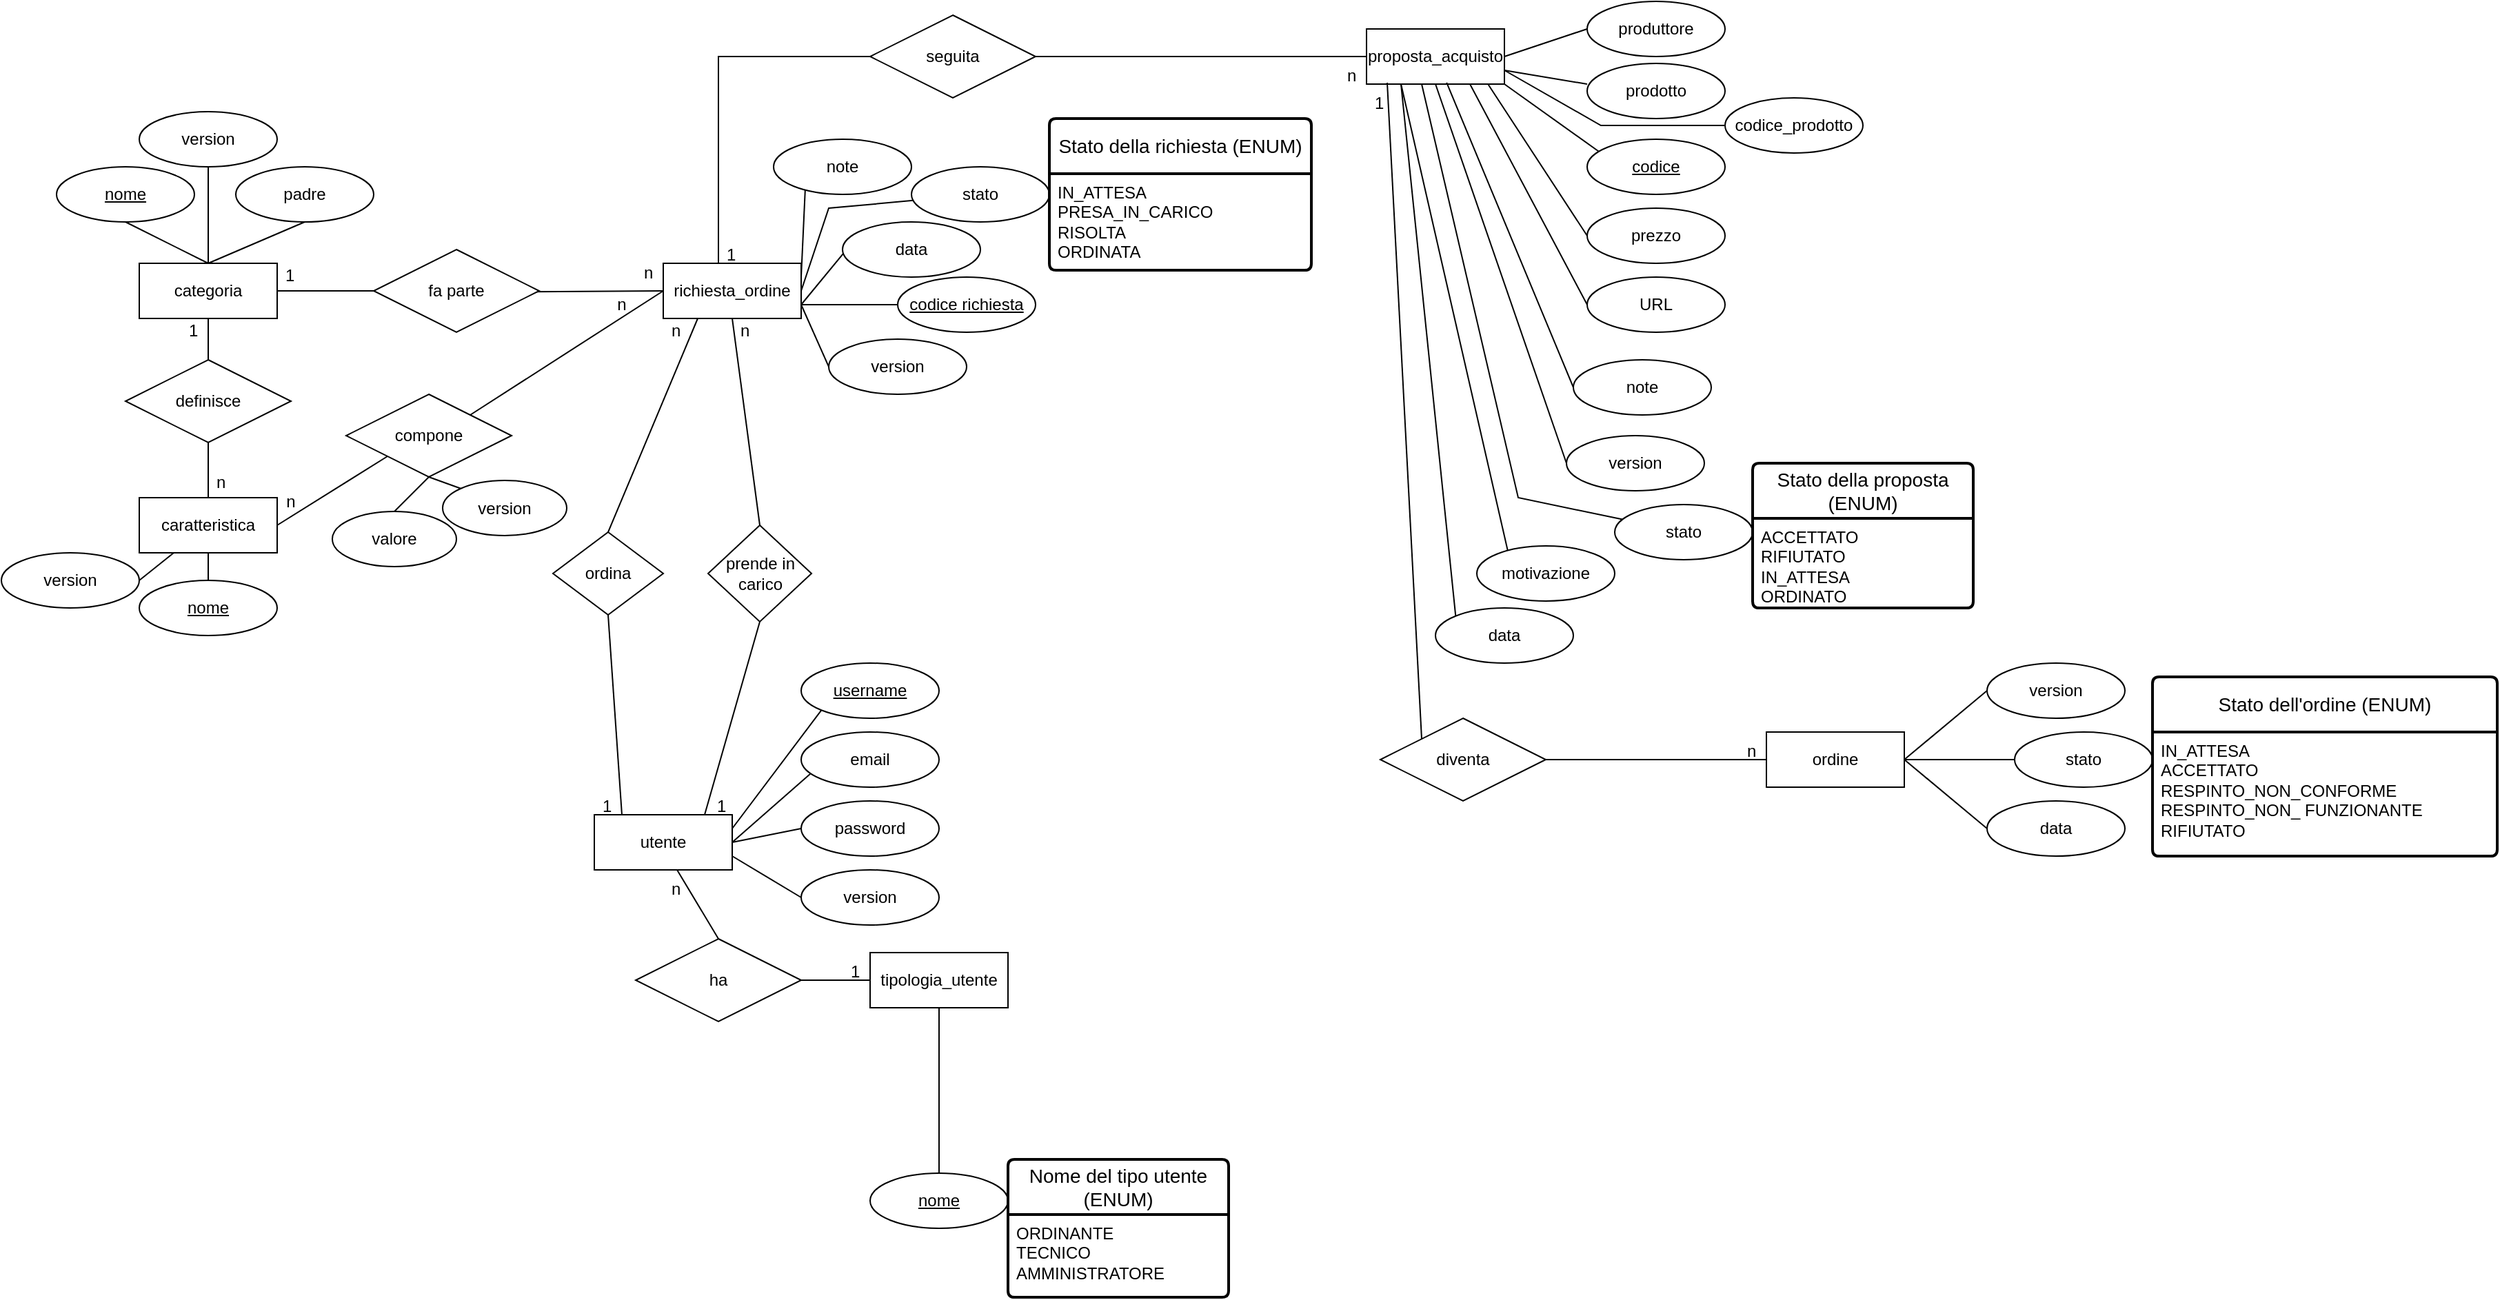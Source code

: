 <mxfile version="24.7.7">
  <diagram name="Page-1" id="NV8bkWCi1r46Ss_pfdNT">
    <mxGraphModel dx="338" dy="305" grid="1" gridSize="10" guides="1" tooltips="1" connect="1" arrows="1" fold="1" page="1" pageScale="1" pageWidth="850" pageHeight="1100" math="0" shadow="0">
      <root>
        <mxCell id="0" />
        <mxCell id="1" parent="0" />
        <mxCell id="7v5UEaMuyqe8QDUwAqOd-81" value="caratteristica" style="whiteSpace=wrap;html=1;align=center;" parent="1" vertex="1">
          <mxGeometry x="140" y="360" width="100" height="40" as="geometry" />
        </mxCell>
        <mxCell id="7v5UEaMuyqe8QDUwAqOd-82" value="richiesta_ordine" style="whiteSpace=wrap;html=1;align=center;" parent="1" vertex="1">
          <mxGeometry x="520" y="190" width="100" height="40" as="geometry" />
        </mxCell>
        <mxCell id="7v5UEaMuyqe8QDUwAqOd-83" value="compone" style="shape=rhombus;perimeter=rhombusPerimeter;whiteSpace=wrap;html=1;align=center;" parent="1" vertex="1">
          <mxGeometry x="290" y="285" width="120" height="60" as="geometry" />
        </mxCell>
        <mxCell id="7v5UEaMuyqe8QDUwAqOd-84" value="" style="endArrow=none;html=1;rounded=0;entryX=0.5;entryY=1;entryDx=0;entryDy=0;exitX=0.5;exitY=0;exitDx=0;exitDy=0;" parent="1" source="7v5UEaMuyqe8QDUwAqOd-85" target="7v5UEaMuyqe8QDUwAqOd-83" edge="1">
          <mxGeometry width="50" height="50" relative="1" as="geometry">
            <mxPoint x="350" y="340" as="sourcePoint" />
            <mxPoint x="330" y="310" as="targetPoint" />
          </mxGeometry>
        </mxCell>
        <mxCell id="7v5UEaMuyqe8QDUwAqOd-85" value="valore" style="ellipse;whiteSpace=wrap;html=1;" parent="1" vertex="1">
          <mxGeometry x="280" y="370" width="90" height="40" as="geometry" />
        </mxCell>
        <mxCell id="7v5UEaMuyqe8QDUwAqOd-86" value="" style="endArrow=none;html=1;rounded=0;exitX=0.5;exitY=0;exitDx=0;exitDy=0;entryX=0.5;entryY=1;entryDx=0;entryDy=0;" parent="1" source="7v5UEaMuyqe8QDUwAqOd-81" target="7v5UEaMuyqe8QDUwAqOd-92" edge="1">
          <mxGeometry width="50" height="50" relative="1" as="geometry">
            <mxPoint x="290" y="200" as="sourcePoint" />
            <mxPoint x="340" y="150" as="targetPoint" />
          </mxGeometry>
        </mxCell>
        <mxCell id="7v5UEaMuyqe8QDUwAqOd-87" value="" style="endArrow=none;html=1;rounded=0;entryX=0;entryY=0.5;entryDx=0;entryDy=0;exitX=0.967;exitY=0.51;exitDx=0;exitDy=0;exitPerimeter=0;" parent="1" source="LzhHTXdj2_SCo1Qwo-w6-12" target="7v5UEaMuyqe8QDUwAqOd-82" edge="1">
          <mxGeometry width="50" height="50" relative="1" as="geometry">
            <mxPoint x="460" y="190" as="sourcePoint" />
            <mxPoint x="500" y="160" as="targetPoint" />
          </mxGeometry>
        </mxCell>
        <mxCell id="7v5UEaMuyqe8QDUwAqOd-89" value="categoria" style="rounded=0;whiteSpace=wrap;html=1;" parent="1" vertex="1">
          <mxGeometry x="140" y="190" width="100" height="40" as="geometry" />
        </mxCell>
        <mxCell id="7v5UEaMuyqe8QDUwAqOd-92" value="definisce" style="shape=rhombus;perimeter=rhombusPerimeter;whiteSpace=wrap;html=1;align=center;" parent="1" vertex="1">
          <mxGeometry x="130" y="260" width="120" height="60" as="geometry" />
        </mxCell>
        <mxCell id="7v5UEaMuyqe8QDUwAqOd-99" value="n" style="text;strokeColor=none;fillColor=none;spacingLeft=4;spacingRight=4;overflow=hidden;rotatable=0;points=[[0,0.5],[1,0.5]];portConstraint=eastwest;fontSize=12;whiteSpace=wrap;html=1;" parent="1" vertex="1">
          <mxGeometry x="190" y="335" width="30" height="25" as="geometry" />
        </mxCell>
        <mxCell id="7v5UEaMuyqe8QDUwAqOd-101" value="n" style="text;strokeColor=none;fillColor=none;spacingLeft=4;spacingRight=4;overflow=hidden;rotatable=0;points=[[0,0.5],[1,0.5]];portConstraint=eastwest;fontSize=12;whiteSpace=wrap;html=1;" parent="1" vertex="1">
          <mxGeometry x="500" y="182.5" width="40" height="30" as="geometry" />
        </mxCell>
        <mxCell id="7v5UEaMuyqe8QDUwAqOd-102" value="" style="endArrow=none;html=1;rounded=0;exitX=1;exitY=0.25;exitDx=0;exitDy=0;entryX=0.23;entryY=0.875;entryDx=0;entryDy=0;entryPerimeter=0;" parent="1" source="7v5UEaMuyqe8QDUwAqOd-82" target="7v5UEaMuyqe8QDUwAqOd-106" edge="1">
          <mxGeometry width="50" height="50" relative="1" as="geometry">
            <mxPoint x="620" y="210" as="sourcePoint" />
            <mxPoint x="670" y="180" as="targetPoint" />
          </mxGeometry>
        </mxCell>
        <mxCell id="7v5UEaMuyqe8QDUwAqOd-103" value="" style="endArrow=none;html=1;rounded=0;exitX=1;exitY=0.5;exitDx=0;exitDy=0;" parent="1" source="7v5UEaMuyqe8QDUwAqOd-82" target="7v5UEaMuyqe8QDUwAqOd-107" edge="1">
          <mxGeometry width="50" height="50" relative="1" as="geometry">
            <mxPoint x="660" y="250" as="sourcePoint" />
            <mxPoint x="670" y="210" as="targetPoint" />
            <Array as="points">
              <mxPoint x="640" y="150" />
            </Array>
          </mxGeometry>
        </mxCell>
        <mxCell id="7v5UEaMuyqe8QDUwAqOd-104" value="" style="endArrow=none;html=1;rounded=0;exitX=1;exitY=0.75;exitDx=0;exitDy=0;entryX=0;entryY=0;entryDx=0;entryDy=0;" parent="1" source="7v5UEaMuyqe8QDUwAqOd-82" target="7v5UEaMuyqe8QDUwAqOd-108" edge="1">
          <mxGeometry width="50" height="50" relative="1" as="geometry">
            <mxPoint x="640" y="300" as="sourcePoint" />
            <mxPoint x="670" y="240" as="targetPoint" />
          </mxGeometry>
        </mxCell>
        <mxCell id="7v5UEaMuyqe8QDUwAqOd-105" value="" style="endArrow=none;html=1;rounded=0;entryX=1;entryY=0.75;entryDx=0;entryDy=0;exitX=0;exitY=0.5;exitDx=0;exitDy=0;" parent="1" target="7v5UEaMuyqe8QDUwAqOd-82" edge="1" source="7v5UEaMuyqe8QDUwAqOd-109">
          <mxGeometry width="50" height="50" relative="1" as="geometry">
            <mxPoint x="670" y="280" as="sourcePoint" />
            <mxPoint x="660" y="240" as="targetPoint" />
          </mxGeometry>
        </mxCell>
        <mxCell id="7v5UEaMuyqe8QDUwAqOd-106" value="note" style="ellipse;whiteSpace=wrap;html=1;align=center;" parent="1" vertex="1">
          <mxGeometry x="600" y="100" width="100" height="40" as="geometry" />
        </mxCell>
        <mxCell id="7v5UEaMuyqe8QDUwAqOd-107" value="stato" style="ellipse;whiteSpace=wrap;html=1;align=center;" parent="1" vertex="1">
          <mxGeometry x="700" y="120" width="100" height="40" as="geometry" />
        </mxCell>
        <mxCell id="7v5UEaMuyqe8QDUwAqOd-108" value="data" style="ellipse;whiteSpace=wrap;html=1;align=center;" parent="1" vertex="1">
          <mxGeometry x="650" y="160" width="100" height="40" as="geometry" />
        </mxCell>
        <mxCell id="7v5UEaMuyqe8QDUwAqOd-109" value="&lt;u&gt;codice richiesta&lt;/u&gt;" style="ellipse;whiteSpace=wrap;html=1;align=center;" parent="1" vertex="1">
          <mxGeometry x="690" y="200" width="100" height="40" as="geometry" />
        </mxCell>
        <mxCell id="7v5UEaMuyqe8QDUwAqOd-112" value="" style="endArrow=none;html=1;rounded=0;entryX=0.25;entryY=1;entryDx=0;entryDy=0;exitX=0.5;exitY=0;exitDx=0;exitDy=0;" parent="1" source="7v5UEaMuyqe8QDUwAqOd-113" target="7v5UEaMuyqe8QDUwAqOd-82" edge="1">
          <mxGeometry width="50" height="50" relative="1" as="geometry">
            <mxPoint x="520" y="270" as="sourcePoint" />
            <mxPoint x="550" y="280" as="targetPoint" />
          </mxGeometry>
        </mxCell>
        <mxCell id="7v5UEaMuyqe8QDUwAqOd-113" value="ordina" style="rhombus;whiteSpace=wrap;html=1;" parent="1" vertex="1">
          <mxGeometry x="440" y="385" width="80" height="60" as="geometry" />
        </mxCell>
        <mxCell id="7v5UEaMuyqe8QDUwAqOd-114" value="prende in carico" style="rhombus;whiteSpace=wrap;html=1;" parent="1" vertex="1">
          <mxGeometry x="552.5" y="380" width="75" height="70" as="geometry" />
        </mxCell>
        <mxCell id="7v5UEaMuyqe8QDUwAqOd-115" value="" style="endArrow=none;html=1;rounded=0;entryX=0.5;entryY=1;entryDx=0;entryDy=0;exitX=0.5;exitY=0;exitDx=0;exitDy=0;" parent="1" source="7v5UEaMuyqe8QDUwAqOd-114" target="7v5UEaMuyqe8QDUwAqOd-82" edge="1">
          <mxGeometry width="50" height="50" relative="1" as="geometry">
            <mxPoint x="520" y="400" as="sourcePoint" />
            <mxPoint x="570" y="350" as="targetPoint" />
          </mxGeometry>
        </mxCell>
        <mxCell id="7v5UEaMuyqe8QDUwAqOd-116" value="" style="endArrow=none;html=1;rounded=0;exitX=0.5;exitY=1;exitDx=0;exitDy=0;" parent="1" source="7v5UEaMuyqe8QDUwAqOd-113" edge="1">
          <mxGeometry width="50" height="50" relative="1" as="geometry">
            <mxPoint x="480" y="510" as="sourcePoint" />
            <mxPoint x="490" y="590" as="targetPoint" />
          </mxGeometry>
        </mxCell>
        <mxCell id="7v5UEaMuyqe8QDUwAqOd-117" value="" style="endArrow=none;html=1;rounded=0;entryX=0.5;entryY=1;entryDx=0;entryDy=0;" parent="1" target="7v5UEaMuyqe8QDUwAqOd-114" edge="1">
          <mxGeometry width="50" height="50" relative="1" as="geometry">
            <mxPoint x="550" y="590" as="sourcePoint" />
            <mxPoint x="572.5" y="525" as="targetPoint" />
          </mxGeometry>
        </mxCell>
        <mxCell id="7v5UEaMuyqe8QDUwAqOd-118" value="utente" style="whiteSpace=wrap;html=1;align=center;" parent="1" vertex="1">
          <mxGeometry x="470" y="590" width="100" height="40" as="geometry" />
        </mxCell>
        <mxCell id="7v5UEaMuyqe8QDUwAqOd-119" value="" style="endArrow=none;html=1;rounded=0;exitX=1;exitY=0.5;exitDx=0;exitDy=0;entryX=0.07;entryY=0.75;entryDx=0;entryDy=0;entryPerimeter=0;" parent="1" source="7v5UEaMuyqe8QDUwAqOd-118" target="7v5UEaMuyqe8QDUwAqOd-126" edge="1">
          <mxGeometry relative="1" as="geometry">
            <mxPoint x="570" y="600" as="sourcePoint" />
            <mxPoint x="630" y="600" as="targetPoint" />
          </mxGeometry>
        </mxCell>
        <mxCell id="7v5UEaMuyqe8QDUwAqOd-121" value="1" style="text;strokeColor=none;fillColor=none;spacingLeft=4;spacingRight=4;overflow=hidden;rotatable=0;points=[[0,0.5],[1,0.5]];portConstraint=eastwest;fontSize=12;whiteSpace=wrap;html=1;" parent="1" vertex="1">
          <mxGeometry x="470" y="570" width="40" height="30" as="geometry" />
        </mxCell>
        <mxCell id="7v5UEaMuyqe8QDUwAqOd-123" value="n" style="text;strokeColor=none;fillColor=none;spacingLeft=4;spacingRight=4;overflow=hidden;rotatable=0;points=[[0,0.5],[1,0.5]];portConstraint=eastwest;fontSize=12;whiteSpace=wrap;html=1;" parent="1" vertex="1">
          <mxGeometry x="520" y="225" width="40" height="30" as="geometry" />
        </mxCell>
        <mxCell id="7v5UEaMuyqe8QDUwAqOd-124" value="n" style="text;strokeColor=none;fillColor=none;spacingLeft=4;spacingRight=4;overflow=hidden;rotatable=0;points=[[0,0.5],[1,0.5]];portConstraint=eastwest;fontSize=12;whiteSpace=wrap;html=1;" parent="1" vertex="1">
          <mxGeometry x="570" y="225" width="40" height="30" as="geometry" />
        </mxCell>
        <mxCell id="7v5UEaMuyqe8QDUwAqOd-125" value="1" style="text;strokeColor=none;fillColor=none;spacingLeft=4;spacingRight=4;overflow=hidden;rotatable=0;points=[[0,0.5],[1,0.5]];portConstraint=eastwest;fontSize=12;whiteSpace=wrap;html=1;" parent="1" vertex="1">
          <mxGeometry x="552.5" y="570" width="40" height="30" as="geometry" />
        </mxCell>
        <mxCell id="7v5UEaMuyqe8QDUwAqOd-126" value="email" style="ellipse;whiteSpace=wrap;html=1;align=center;" parent="1" vertex="1">
          <mxGeometry x="620" y="530" width="100" height="40" as="geometry" />
        </mxCell>
        <mxCell id="7v5UEaMuyqe8QDUwAqOd-127" value="" style="endArrow=none;html=1;rounded=0;exitX=1;exitY=0.5;exitDx=0;exitDy=0;entryX=0;entryY=0.5;entryDx=0;entryDy=0;" parent="1" source="7v5UEaMuyqe8QDUwAqOd-118" edge="1" target="7v5UEaMuyqe8QDUwAqOd-128">
          <mxGeometry relative="1" as="geometry">
            <mxPoint x="610" y="660" as="sourcePoint" />
            <mxPoint x="650" y="620" as="targetPoint" />
          </mxGeometry>
        </mxCell>
        <mxCell id="7v5UEaMuyqe8QDUwAqOd-128" value="password" style="ellipse;whiteSpace=wrap;html=1;align=center;" parent="1" vertex="1">
          <mxGeometry x="620" y="580" width="100" height="40" as="geometry" />
        </mxCell>
        <mxCell id="7v5UEaMuyqe8QDUwAqOd-129" value="" style="endArrow=none;html=1;rounded=0;" parent="1" edge="1">
          <mxGeometry relative="1" as="geometry">
            <mxPoint x="530" y="630" as="sourcePoint" />
            <mxPoint x="560" y="680" as="targetPoint" />
          </mxGeometry>
        </mxCell>
        <mxCell id="7v5UEaMuyqe8QDUwAqOd-130" value="tipologia_utente" style="whiteSpace=wrap;html=1;align=center;" parent="1" vertex="1">
          <mxGeometry x="670" y="690" width="100" height="40" as="geometry" />
        </mxCell>
        <mxCell id="7v5UEaMuyqe8QDUwAqOd-131" value="n" style="text;strokeColor=none;fillColor=none;spacingLeft=4;spacingRight=4;overflow=hidden;rotatable=0;points=[[0,0.5],[1,0.5]];portConstraint=eastwest;fontSize=12;whiteSpace=wrap;html=1;" parent="1" vertex="1">
          <mxGeometry x="520" y="630" width="40" height="30" as="geometry" />
        </mxCell>
        <mxCell id="7v5UEaMuyqe8QDUwAqOd-132" value="1" style="text;strokeColor=none;fillColor=none;spacingLeft=4;spacingRight=4;overflow=hidden;rotatable=0;points=[[0,0.5],[1,0.5]];portConstraint=eastwest;fontSize=12;whiteSpace=wrap;html=1;" parent="1" vertex="1">
          <mxGeometry x="650" y="690" width="40" height="30" as="geometry" />
        </mxCell>
        <mxCell id="7v5UEaMuyqe8QDUwAqOd-133" value="" style="endArrow=none;html=1;rounded=0;exitX=0.5;exitY=1;exitDx=0;exitDy=0;entryX=0.5;entryY=0;entryDx=0;entryDy=0;" parent="1" source="7v5UEaMuyqe8QDUwAqOd-130" edge="1" target="7v5UEaMuyqe8QDUwAqOd-134">
          <mxGeometry relative="1" as="geometry">
            <mxPoint x="750" y="509.5" as="sourcePoint" />
            <mxPoint x="720" y="630" as="targetPoint" />
          </mxGeometry>
        </mxCell>
        <mxCell id="7v5UEaMuyqe8QDUwAqOd-134" value="&lt;u&gt;nome&lt;/u&gt;" style="ellipse;whiteSpace=wrap;html=1;align=center;" parent="1" vertex="1">
          <mxGeometry x="670" y="850" width="100" height="40" as="geometry" />
        </mxCell>
        <mxCell id="7v5UEaMuyqe8QDUwAqOd-136" value="&lt;u&gt;nome&lt;/u&gt;" style="ellipse;whiteSpace=wrap;html=1;align=center;" parent="1" vertex="1">
          <mxGeometry x="80" y="120" width="100" height="40" as="geometry" />
        </mxCell>
        <mxCell id="7v5UEaMuyqe8QDUwAqOd-138" value="padre" style="ellipse;whiteSpace=wrap;html=1;align=center;" parent="1" vertex="1">
          <mxGeometry x="210" y="120" width="100" height="40" as="geometry" />
        </mxCell>
        <mxCell id="7v5UEaMuyqe8QDUwAqOd-140" value="&lt;u&gt;nome&lt;/u&gt;" style="ellipse;whiteSpace=wrap;html=1;align=center;" parent="1" vertex="1">
          <mxGeometry x="140" y="420" width="100" height="40" as="geometry" />
        </mxCell>
        <mxCell id="7v5UEaMuyqe8QDUwAqOd-141" value="" style="endArrow=none;html=1;rounded=0;" parent="1" edge="1">
          <mxGeometry relative="1" as="geometry">
            <mxPoint x="560" y="190" as="sourcePoint" />
            <mxPoint x="670" y="40" as="targetPoint" />
            <Array as="points">
              <mxPoint x="560" y="40" />
            </Array>
          </mxGeometry>
        </mxCell>
        <mxCell id="7v5UEaMuyqe8QDUwAqOd-142" value="seguita" style="shape=rhombus;perimeter=rhombusPerimeter;whiteSpace=wrap;html=1;align=center;" parent="1" vertex="1">
          <mxGeometry x="670" y="10" width="120" height="60" as="geometry" />
        </mxCell>
        <mxCell id="7v5UEaMuyqe8QDUwAqOd-144" value="proposta_acquisto" style="whiteSpace=wrap;html=1;align=center;" parent="1" vertex="1">
          <mxGeometry x="1030" y="20" width="100" height="40" as="geometry" />
        </mxCell>
        <mxCell id="7v5UEaMuyqe8QDUwAqOd-145" value="1" style="text;strokeColor=none;fillColor=none;spacingLeft=4;spacingRight=4;overflow=hidden;rotatable=0;points=[[0,0.5],[1,0.5]];portConstraint=eastwest;fontSize=12;whiteSpace=wrap;html=1;" parent="1" vertex="1">
          <mxGeometry x="560" y="170" width="40" height="30" as="geometry" />
        </mxCell>
        <mxCell id="7v5UEaMuyqe8QDUwAqOd-146" value="n" style="text;strokeColor=none;fillColor=none;spacingLeft=4;spacingRight=4;overflow=hidden;rotatable=0;points=[[0,0.5],[1,0.5]];portConstraint=eastwest;fontSize=12;whiteSpace=wrap;html=1;" parent="1" vertex="1">
          <mxGeometry x="1010" y="40" width="20" height="20" as="geometry" />
        </mxCell>
        <mxCell id="7v5UEaMuyqe8QDUwAqOd-147" value="ha" style="shape=rhombus;perimeter=rhombusPerimeter;whiteSpace=wrap;html=1;align=center;" parent="1" vertex="1">
          <mxGeometry x="500" y="680" width="120" height="60" as="geometry" />
        </mxCell>
        <mxCell id="7v5UEaMuyqe8QDUwAqOd-148" value="" style="endArrow=none;html=1;rounded=0;entryX=0;entryY=0.5;entryDx=0;entryDy=0;" parent="1" target="7v5UEaMuyqe8QDUwAqOd-130" edge="1">
          <mxGeometry relative="1" as="geometry">
            <mxPoint x="620" y="710" as="sourcePoint" />
            <mxPoint x="780" y="710" as="targetPoint" />
          </mxGeometry>
        </mxCell>
        <mxCell id="7v5UEaMuyqe8QDUwAqOd-150" value="" style="endArrow=none;html=1;rounded=0;exitX=1;exitY=0.5;exitDx=0;exitDy=0;" parent="1" source="7v5UEaMuyqe8QDUwAqOd-144" edge="1">
          <mxGeometry relative="1" as="geometry">
            <mxPoint x="1130" y="30" as="sourcePoint" />
            <mxPoint x="1190" y="20" as="targetPoint" />
          </mxGeometry>
        </mxCell>
        <mxCell id="7v5UEaMuyqe8QDUwAqOd-151" value="produttore" style="ellipse;whiteSpace=wrap;html=1;align=center;" parent="1" vertex="1">
          <mxGeometry x="1190" width="100" height="40" as="geometry" />
        </mxCell>
        <mxCell id="7v5UEaMuyqe8QDUwAqOd-152" value="" style="endArrow=none;html=1;rounded=0;exitX=1;exitY=0.75;exitDx=0;exitDy=0;" parent="1" source="7v5UEaMuyqe8QDUwAqOd-144" edge="1">
          <mxGeometry relative="1" as="geometry">
            <mxPoint x="1090" y="70" as="sourcePoint" />
            <mxPoint x="1190" y="60" as="targetPoint" />
          </mxGeometry>
        </mxCell>
        <mxCell id="7v5UEaMuyqe8QDUwAqOd-153" value="prodotto" style="ellipse;whiteSpace=wrap;html=1;align=center;" parent="1" vertex="1">
          <mxGeometry x="1190" y="45" width="100" height="40" as="geometry" />
        </mxCell>
        <mxCell id="7v5UEaMuyqe8QDUwAqOd-154" value="" style="endArrow=none;html=1;rounded=0;exitX=1;exitY=1;exitDx=0;exitDy=0;" parent="1" source="7v5UEaMuyqe8QDUwAqOd-144" edge="1">
          <mxGeometry relative="1" as="geometry">
            <mxPoint x="1150" y="100" as="sourcePoint" />
            <mxPoint x="1200" y="110" as="targetPoint" />
          </mxGeometry>
        </mxCell>
        <mxCell id="7v5UEaMuyqe8QDUwAqOd-155" value="&lt;u&gt;codice&lt;/u&gt;" style="ellipse;whiteSpace=wrap;html=1;align=center;" parent="1" vertex="1">
          <mxGeometry x="1190" y="100" width="100" height="40" as="geometry" />
        </mxCell>
        <mxCell id="7v5UEaMuyqe8QDUwAqOd-157" value="" style="endArrow=none;html=1;rounded=0;exitX=0.75;exitY=1;exitDx=0;exitDy=0;entryX=0;entryY=0.5;entryDx=0;entryDy=0;" parent="1" source="7v5UEaMuyqe8QDUwAqOd-144" target="7v5UEaMuyqe8QDUwAqOd-158" edge="1">
          <mxGeometry relative="1" as="geometry">
            <mxPoint x="1030" y="210" as="sourcePoint" />
            <mxPoint x="1160" y="150" as="targetPoint" />
          </mxGeometry>
        </mxCell>
        <mxCell id="7v5UEaMuyqe8QDUwAqOd-158" value="URL" style="ellipse;whiteSpace=wrap;html=1;align=center;" parent="1" vertex="1">
          <mxGeometry x="1190" y="200" width="100" height="40" as="geometry" />
        </mxCell>
        <mxCell id="7v5UEaMuyqe8QDUwAqOd-160" value="" style="endArrow=none;html=1;rounded=0;exitX=0.581;exitY=0.974;exitDx=0;exitDy=0;entryX=0;entryY=0.5;entryDx=0;entryDy=0;exitPerimeter=0;" parent="1" source="7v5UEaMuyqe8QDUwAqOd-144" target="7v5UEaMuyqe8QDUwAqOd-161" edge="1">
          <mxGeometry relative="1" as="geometry">
            <mxPoint x="1070" y="70" as="sourcePoint" />
            <mxPoint x="1140" y="200" as="targetPoint" />
          </mxGeometry>
        </mxCell>
        <mxCell id="7v5UEaMuyqe8QDUwAqOd-161" value="note" style="ellipse;whiteSpace=wrap;html=1;align=center;" parent="1" vertex="1">
          <mxGeometry x="1180" y="260" width="100" height="40" as="geometry" />
        </mxCell>
        <mxCell id="7v5UEaMuyqe8QDUwAqOd-162" value="" style="endArrow=none;html=1;rounded=0;" parent="1" target="7v5UEaMuyqe8QDUwAqOd-163" edge="1">
          <mxGeometry relative="1" as="geometry">
            <mxPoint x="1070" y="60" as="sourcePoint" />
            <mxPoint x="1160" y="260" as="targetPoint" />
            <Array as="points">
              <mxPoint x="1140" y="360" />
            </Array>
          </mxGeometry>
        </mxCell>
        <mxCell id="7v5UEaMuyqe8QDUwAqOd-163" value="stato" style="ellipse;whiteSpace=wrap;html=1;align=center;" parent="1" vertex="1">
          <mxGeometry x="1210" y="365" width="100" height="40" as="geometry" />
        </mxCell>
        <mxCell id="7v5UEaMuyqe8QDUwAqOd-164" value="Stato della proposta (ENUM)" style="swimlane;childLayout=stackLayout;horizontal=1;startSize=40;horizontalStack=0;rounded=1;fontSize=14;fontStyle=0;strokeWidth=2;resizeParent=0;resizeLast=1;shadow=0;dashed=0;align=center;arcSize=4;whiteSpace=wrap;html=1;" parent="1" vertex="1">
          <mxGeometry x="1310" y="335" width="160" height="105" as="geometry" />
        </mxCell>
        <mxCell id="7v5UEaMuyqe8QDUwAqOd-165" value="ACCETTATO&lt;div&gt;RIFIUTATO&lt;/div&gt;&lt;div&gt;IN_ATTESA&lt;/div&gt;&lt;div&gt;ORDINATO&lt;/div&gt;" style="align=left;strokeColor=none;fillColor=none;spacingLeft=4;fontSize=12;verticalAlign=top;resizable=0;rotatable=0;part=1;html=1;" parent="7v5UEaMuyqe8QDUwAqOd-164" vertex="1">
          <mxGeometry y="40" width="160" height="65" as="geometry" />
        </mxCell>
        <mxCell id="7v5UEaMuyqe8QDUwAqOd-166" value="" style="endArrow=none;html=1;rounded=0;exitX=0.25;exitY=1;exitDx=0;exitDy=0;entryX=0.23;entryY=0.15;entryDx=0;entryDy=0;entryPerimeter=0;" parent="1" source="7v5UEaMuyqe8QDUwAqOd-144" target="7v5UEaMuyqe8QDUwAqOd-167" edge="1">
          <mxGeometry relative="1" as="geometry">
            <mxPoint x="990" y="380" as="sourcePoint" />
            <mxPoint x="1150" y="380" as="targetPoint" />
          </mxGeometry>
        </mxCell>
        <mxCell id="7v5UEaMuyqe8QDUwAqOd-167" value="motivazione" style="ellipse;whiteSpace=wrap;html=1;align=center;" parent="1" vertex="1">
          <mxGeometry x="1110" y="395" width="100" height="40" as="geometry" />
        </mxCell>
        <mxCell id="7v5UEaMuyqe8QDUwAqOd-170" value="" style="endArrow=none;html=1;rounded=0;exitX=0.15;exitY=0.975;exitDx=0;exitDy=0;exitPerimeter=0;entryX=0;entryY=0;entryDx=0;entryDy=0;" parent="1" source="7v5UEaMuyqe8QDUwAqOd-144" target="7v5UEaMuyqe8QDUwAqOd-171" edge="1">
          <mxGeometry relative="1" as="geometry">
            <mxPoint x="950" y="340" as="sourcePoint" />
            <mxPoint x="1100" y="470" as="targetPoint" />
          </mxGeometry>
        </mxCell>
        <mxCell id="7v5UEaMuyqe8QDUwAqOd-171" value="diventa" style="shape=rhombus;perimeter=rhombusPerimeter;whiteSpace=wrap;html=1;align=center;" parent="1" vertex="1">
          <mxGeometry x="1040" y="520" width="120" height="60" as="geometry" />
        </mxCell>
        <mxCell id="7v5UEaMuyqe8QDUwAqOd-172" value="1" style="text;strokeColor=none;fillColor=none;spacingLeft=4;spacingRight=4;overflow=hidden;rotatable=0;points=[[0,0.5],[1,0.5]];portConstraint=eastwest;fontSize=12;whiteSpace=wrap;html=1;" parent="1" vertex="1">
          <mxGeometry x="1030" y="60" width="40" height="30" as="geometry" />
        </mxCell>
        <mxCell id="7v5UEaMuyqe8QDUwAqOd-173" value="" style="endArrow=none;html=1;rounded=0;" parent="1" edge="1">
          <mxGeometry relative="1" as="geometry">
            <mxPoint x="1160" y="550" as="sourcePoint" />
            <mxPoint x="1320" y="550" as="targetPoint" />
          </mxGeometry>
        </mxCell>
        <mxCell id="7v5UEaMuyqe8QDUwAqOd-174" value="n" style="text;strokeColor=none;fillColor=none;spacingLeft=4;spacingRight=4;overflow=hidden;rotatable=0;points=[[0,0.5],[1,0.5]];portConstraint=eastwest;fontSize=12;whiteSpace=wrap;html=1;" parent="1" vertex="1">
          <mxGeometry x="1300" y="530" width="40" height="30" as="geometry" />
        </mxCell>
        <mxCell id="7v5UEaMuyqe8QDUwAqOd-175" value="ordine" style="whiteSpace=wrap;html=1;align=center;" parent="1" vertex="1">
          <mxGeometry x="1320" y="530" width="100" height="40" as="geometry" />
        </mxCell>
        <mxCell id="7v5UEaMuyqe8QDUwAqOd-176" value="" style="endArrow=none;html=1;rounded=0;" parent="1" edge="1">
          <mxGeometry relative="1" as="geometry">
            <mxPoint x="1420" y="550" as="sourcePoint" />
            <mxPoint x="1500" y="550" as="targetPoint" />
          </mxGeometry>
        </mxCell>
        <mxCell id="7v5UEaMuyqe8QDUwAqOd-177" value="stato" style="ellipse;whiteSpace=wrap;html=1;align=center;" parent="1" vertex="1">
          <mxGeometry x="1500" y="530" width="100" height="40" as="geometry" />
        </mxCell>
        <mxCell id="7v5UEaMuyqe8QDUwAqOd-178" value="Stato dell&#39;ordine (ENUM)" style="swimlane;childLayout=stackLayout;horizontal=1;startSize=40;horizontalStack=0;rounded=1;fontSize=14;fontStyle=0;strokeWidth=2;resizeParent=0;resizeLast=1;shadow=0;dashed=0;align=center;arcSize=4;whiteSpace=wrap;html=1;" parent="1" vertex="1">
          <mxGeometry x="1600" y="490" width="250" height="130" as="geometry" />
        </mxCell>
        <mxCell id="7v5UEaMuyqe8QDUwAqOd-179" value="&lt;div&gt;IN_ATTESA&lt;/div&gt;ACCETTATO&lt;div&gt;RESPINTO_NON_CONFORME&lt;/div&gt;&lt;div&gt;&lt;span style=&quot;background-color: initial;&quot;&gt;RESPINTO_&lt;/span&gt;NON_ FUNZIONANTE&lt;/div&gt;&lt;div&gt;RIFIUTATO&lt;/div&gt;" style="align=left;strokeColor=none;fillColor=none;spacingLeft=4;fontSize=12;verticalAlign=top;resizable=0;rotatable=0;part=1;html=1;" parent="7v5UEaMuyqe8QDUwAqOd-178" vertex="1">
          <mxGeometry y="40" width="250" height="90" as="geometry" />
        </mxCell>
        <mxCell id="LzhHTXdj2_SCo1Qwo-w6-1" value="Nome del tipo utente (ENUM)" style="swimlane;childLayout=stackLayout;horizontal=1;startSize=40;horizontalStack=0;rounded=1;fontSize=14;fontStyle=0;strokeWidth=2;resizeParent=0;resizeLast=1;shadow=0;dashed=0;align=center;arcSize=4;whiteSpace=wrap;html=1;" parent="1" vertex="1">
          <mxGeometry x="770" y="840" width="160" height="100" as="geometry" />
        </mxCell>
        <mxCell id="LzhHTXdj2_SCo1Qwo-w6-2" value="ORDINANTE&lt;div&gt;TECNICO&lt;/div&gt;&lt;div&gt;AMMINISTRATORE&lt;/div&gt;" style="align=left;strokeColor=none;fillColor=none;spacingLeft=4;fontSize=12;verticalAlign=top;resizable=0;rotatable=0;part=1;html=1;" parent="LzhHTXdj2_SCo1Qwo-w6-1" vertex="1">
          <mxGeometry y="40" width="160" height="60" as="geometry" />
        </mxCell>
        <mxCell id="LzhHTXdj2_SCo1Qwo-w6-3" value="" style="endArrow=none;html=1;rounded=0;exitX=1;exitY=0.5;exitDx=0;exitDy=0;entryX=0;entryY=0.5;entryDx=0;entryDy=0;" parent="1" source="7v5UEaMuyqe8QDUwAqOd-89" target="LzhHTXdj2_SCo1Qwo-w6-12" edge="1">
          <mxGeometry width="50" height="50" relative="1" as="geometry">
            <mxPoint x="240" y="200" as="sourcePoint" />
            <mxPoint x="320" y="220" as="targetPoint" />
          </mxGeometry>
        </mxCell>
        <mxCell id="LzhHTXdj2_SCo1Qwo-w6-4" value="" style="endArrow=none;html=1;rounded=0;entryX=0.5;entryY=1;entryDx=0;entryDy=0;exitX=0.5;exitY=0;exitDx=0;exitDy=0;" parent="1" source="7v5UEaMuyqe8QDUwAqOd-92" target="7v5UEaMuyqe8QDUwAqOd-89" edge="1">
          <mxGeometry width="50" height="50" relative="1" as="geometry">
            <mxPoint x="30" y="320" as="sourcePoint" />
            <mxPoint x="80" y="270" as="targetPoint" />
          </mxGeometry>
        </mxCell>
        <mxCell id="LzhHTXdj2_SCo1Qwo-w6-5" value="" style="endArrow=none;html=1;rounded=0;entryX=0.5;entryY=1;entryDx=0;entryDy=0;exitX=0.5;exitY=0;exitDx=0;exitDy=0;" parent="1" source="7v5UEaMuyqe8QDUwAqOd-89" target="7v5UEaMuyqe8QDUwAqOd-136" edge="1">
          <mxGeometry width="50" height="50" relative="1" as="geometry">
            <mxPoint x="30" y="240" as="sourcePoint" />
            <mxPoint x="80" y="190" as="targetPoint" />
          </mxGeometry>
        </mxCell>
        <mxCell id="LzhHTXdj2_SCo1Qwo-w6-6" value="" style="endArrow=none;html=1;rounded=0;entryX=0.5;entryY=1;entryDx=0;entryDy=0;exitX=0.5;exitY=0;exitDx=0;exitDy=0;" parent="1" source="7v5UEaMuyqe8QDUwAqOd-89" target="7v5UEaMuyqe8QDUwAqOd-138" edge="1">
          <mxGeometry width="50" height="50" relative="1" as="geometry">
            <mxPoint x="130" y="120" as="sourcePoint" />
            <mxPoint x="180" y="70" as="targetPoint" />
          </mxGeometry>
        </mxCell>
        <mxCell id="LzhHTXdj2_SCo1Qwo-w6-7" value="1" style="text;strokeColor=none;fillColor=none;spacingLeft=4;spacingRight=4;overflow=hidden;rotatable=0;points=[[0,0.5],[1,0.5]];portConstraint=eastwest;fontSize=12;whiteSpace=wrap;html=1;" parent="1" vertex="1">
          <mxGeometry x="170" y="225" width="30" height="25" as="geometry" />
        </mxCell>
        <mxCell id="LzhHTXdj2_SCo1Qwo-w6-8" value="" style="endArrow=none;html=1;rounded=0;entryX=0.5;entryY=1;entryDx=0;entryDy=0;exitX=0.5;exitY=0;exitDx=0;exitDy=0;" parent="1" source="7v5UEaMuyqe8QDUwAqOd-140" target="7v5UEaMuyqe8QDUwAqOd-81" edge="1">
          <mxGeometry width="50" height="50" relative="1" as="geometry">
            <mxPoint x="40" y="490" as="sourcePoint" />
            <mxPoint x="90" y="440" as="targetPoint" />
          </mxGeometry>
        </mxCell>
        <mxCell id="LzhHTXdj2_SCo1Qwo-w6-9" value="1" style="text;strokeColor=none;fillColor=none;spacingLeft=4;spacingRight=4;overflow=hidden;rotatable=0;points=[[0,0.5],[1,0.5]];portConstraint=eastwest;fontSize=12;whiteSpace=wrap;html=1;" parent="1" vertex="1">
          <mxGeometry x="240" y="185" width="30" height="25" as="geometry" />
        </mxCell>
        <mxCell id="LzhHTXdj2_SCo1Qwo-w6-10" value="" style="endArrow=none;html=1;rounded=0;entryX=0;entryY=1;entryDx=0;entryDy=0;exitX=1;exitY=0.5;exitDx=0;exitDy=0;" parent="1" source="7v5UEaMuyqe8QDUwAqOd-81" target="7v5UEaMuyqe8QDUwAqOd-83" edge="1">
          <mxGeometry width="50" height="50" relative="1" as="geometry">
            <mxPoint x="320" y="490" as="sourcePoint" />
            <mxPoint x="370" y="440" as="targetPoint" />
          </mxGeometry>
        </mxCell>
        <mxCell id="LzhHTXdj2_SCo1Qwo-w6-11" value="" style="endArrow=none;html=1;rounded=0;entryX=0;entryY=0.5;entryDx=0;entryDy=0;exitX=1;exitY=0;exitDx=0;exitDy=0;" parent="1" source="7v5UEaMuyqe8QDUwAqOd-83" target="7v5UEaMuyqe8QDUwAqOd-82" edge="1">
          <mxGeometry width="50" height="50" relative="1" as="geometry">
            <mxPoint x="340" y="240" as="sourcePoint" />
            <mxPoint x="420" y="230" as="targetPoint" />
          </mxGeometry>
        </mxCell>
        <mxCell id="LzhHTXdj2_SCo1Qwo-w6-12" value="fa parte" style="shape=rhombus;perimeter=rhombusPerimeter;whiteSpace=wrap;html=1;align=center;" parent="1" vertex="1">
          <mxGeometry x="310" y="180" width="120" height="60" as="geometry" />
        </mxCell>
        <mxCell id="LzhHTXdj2_SCo1Qwo-w6-13" value="n" style="text;html=1;align=center;verticalAlign=middle;whiteSpace=wrap;rounded=0;" parent="1" vertex="1">
          <mxGeometry x="240" y="355" width="20" height="15" as="geometry" />
        </mxCell>
        <mxCell id="LzhHTXdj2_SCo1Qwo-w6-14" value="n" style="text;html=1;align=center;verticalAlign=middle;whiteSpace=wrap;rounded=0;" parent="1" vertex="1">
          <mxGeometry x="480" y="212.5" width="20" height="15" as="geometry" />
        </mxCell>
        <mxCell id="LzhHTXdj2_SCo1Qwo-w6-15" value="Stato della richiesta (ENUM)" style="swimlane;childLayout=stackLayout;horizontal=1;startSize=40;horizontalStack=0;rounded=1;fontSize=14;fontStyle=0;strokeWidth=2;resizeParent=0;resizeLast=1;shadow=0;dashed=0;align=center;arcSize=4;whiteSpace=wrap;html=1;" parent="1" vertex="1">
          <mxGeometry x="800" y="85" width="190" height="110" as="geometry" />
        </mxCell>
        <mxCell id="LzhHTXdj2_SCo1Qwo-w6-16" value="IN_ATTESA&lt;div&gt;PRESA_IN_CARICO&lt;/div&gt;&lt;div&gt;RISOLTA&lt;/div&gt;&lt;div&gt;ORDINATA&lt;/div&gt;" style="align=left;strokeColor=none;fillColor=none;spacingLeft=4;fontSize=12;verticalAlign=top;resizable=0;rotatable=0;part=1;html=1;" parent="LzhHTXdj2_SCo1Qwo-w6-15" vertex="1">
          <mxGeometry y="40" width="190" height="70" as="geometry" />
        </mxCell>
        <mxCell id="LzhHTXdj2_SCo1Qwo-w6-17" value="" style="endArrow=none;html=1;rounded=0;entryX=1;entryY=0.5;entryDx=0;entryDy=0;exitX=0;exitY=0.5;exitDx=0;exitDy=0;" parent="1" source="7v5UEaMuyqe8QDUwAqOd-144" target="7v5UEaMuyqe8QDUwAqOd-142" edge="1">
          <mxGeometry width="50" height="50" relative="1" as="geometry">
            <mxPoint x="1000" y="90" as="sourcePoint" />
            <mxPoint x="880" y="110" as="targetPoint" />
          </mxGeometry>
        </mxCell>
        <mxCell id="LzhHTXdj2_SCo1Qwo-w6-19" value="prezzo" style="ellipse;whiteSpace=wrap;html=1;align=center;" parent="1" vertex="1">
          <mxGeometry x="1190" y="150" width="100" height="40" as="geometry" />
        </mxCell>
        <mxCell id="LzhHTXdj2_SCo1Qwo-w6-20" value="" style="endArrow=none;html=1;rounded=0;entryX=0.88;entryY=0.996;entryDx=0;entryDy=0;entryPerimeter=0;exitX=0;exitY=0.5;exitDx=0;exitDy=0;" parent="1" source="LzhHTXdj2_SCo1Qwo-w6-19" target="7v5UEaMuyqe8QDUwAqOd-144" edge="1">
          <mxGeometry width="50" height="50" relative="1" as="geometry">
            <mxPoint x="1340" y="210" as="sourcePoint" />
            <mxPoint x="1390" y="160" as="targetPoint" />
          </mxGeometry>
        </mxCell>
        <mxCell id="0TjWWIONGkaisPFkyDD6-1" value="codice_prodotto" style="ellipse;whiteSpace=wrap;html=1;align=center;" parent="1" vertex="1">
          <mxGeometry x="1290" y="70" width="100" height="40" as="geometry" />
        </mxCell>
        <mxCell id="0TjWWIONGkaisPFkyDD6-3" value="" style="endArrow=none;html=1;rounded=0;entryX=1;entryY=0.75;entryDx=0;entryDy=0;exitX=0;exitY=0.5;exitDx=0;exitDy=0;" parent="1" source="0TjWWIONGkaisPFkyDD6-1" target="7v5UEaMuyqe8QDUwAqOd-144" edge="1">
          <mxGeometry width="50" height="50" relative="1" as="geometry">
            <mxPoint x="1370" y="200" as="sourcePoint" />
            <mxPoint x="1420" y="150" as="targetPoint" />
            <Array as="points">
              <mxPoint x="1200" y="90" />
            </Array>
          </mxGeometry>
        </mxCell>
        <mxCell id="2aeY-SnWEufwqbEjuLoV-1" value="version" style="ellipse;whiteSpace=wrap;html=1;align=center;" vertex="1" parent="1">
          <mxGeometry x="140" y="80" width="100" height="40" as="geometry" />
        </mxCell>
        <mxCell id="2aeY-SnWEufwqbEjuLoV-2" value="" style="endArrow=none;html=1;rounded=0;entryX=0.5;entryY=0;entryDx=0;entryDy=0;exitX=0.5;exitY=1;exitDx=0;exitDy=0;" edge="1" parent="1" source="2aeY-SnWEufwqbEjuLoV-1" target="7v5UEaMuyqe8QDUwAqOd-89">
          <mxGeometry width="50" height="50" relative="1" as="geometry">
            <mxPoint x="230" y="290" as="sourcePoint" />
            <mxPoint x="280" y="240" as="targetPoint" />
          </mxGeometry>
        </mxCell>
        <mxCell id="2aeY-SnWEufwqbEjuLoV-3" value="version" style="ellipse;whiteSpace=wrap;html=1;align=center;" vertex="1" parent="1">
          <mxGeometry x="40" y="400" width="100" height="40" as="geometry" />
        </mxCell>
        <mxCell id="2aeY-SnWEufwqbEjuLoV-4" value="" style="endArrow=none;html=1;rounded=0;entryX=1;entryY=0.5;entryDx=0;entryDy=0;exitX=0.25;exitY=1;exitDx=0;exitDy=0;" edge="1" parent="1" source="7v5UEaMuyqe8QDUwAqOd-81" target="2aeY-SnWEufwqbEjuLoV-3">
          <mxGeometry width="50" height="50" relative="1" as="geometry">
            <mxPoint x="200" y="130" as="sourcePoint" />
            <mxPoint x="200" y="200" as="targetPoint" />
          </mxGeometry>
        </mxCell>
        <mxCell id="2aeY-SnWEufwqbEjuLoV-5" value="&lt;u&gt;username&lt;/u&gt;" style="ellipse;whiteSpace=wrap;html=1;align=center;" vertex="1" parent="1">
          <mxGeometry x="620" y="480" width="100" height="40" as="geometry" />
        </mxCell>
        <mxCell id="2aeY-SnWEufwqbEjuLoV-7" value="" style="endArrow=none;html=1;rounded=0;entryX=0;entryY=1;entryDx=0;entryDy=0;exitX=1;exitY=0.25;exitDx=0;exitDy=0;" edge="1" parent="1" source="7v5UEaMuyqe8QDUwAqOd-118" target="2aeY-SnWEufwqbEjuLoV-5">
          <mxGeometry width="50" height="50" relative="1" as="geometry">
            <mxPoint x="555" y="610" as="sourcePoint" />
            <mxPoint x="605" y="560" as="targetPoint" />
          </mxGeometry>
        </mxCell>
        <mxCell id="2aeY-SnWEufwqbEjuLoV-8" value="version" style="ellipse;whiteSpace=wrap;html=1;align=center;" vertex="1" parent="1">
          <mxGeometry x="620" y="630" width="100" height="40" as="geometry" />
        </mxCell>
        <mxCell id="2aeY-SnWEufwqbEjuLoV-11" value="" style="endArrow=none;html=1;rounded=0;exitX=1;exitY=0.75;exitDx=0;exitDy=0;entryX=0;entryY=0.5;entryDx=0;entryDy=0;" edge="1" parent="1" source="7v5UEaMuyqe8QDUwAqOd-118" target="2aeY-SnWEufwqbEjuLoV-8">
          <mxGeometry relative="1" as="geometry">
            <mxPoint x="580" y="630" as="sourcePoint" />
            <mxPoint x="630" y="610" as="targetPoint" />
          </mxGeometry>
        </mxCell>
        <mxCell id="2aeY-SnWEufwqbEjuLoV-12" value="version" style="ellipse;whiteSpace=wrap;html=1;align=center;" vertex="1" parent="1">
          <mxGeometry x="640" y="245" width="100" height="40" as="geometry" />
        </mxCell>
        <mxCell id="2aeY-SnWEufwqbEjuLoV-13" value="" style="endArrow=none;html=1;rounded=0;entryX=1;entryY=0.75;entryDx=0;entryDy=0;exitX=0;exitY=0.5;exitDx=0;exitDy=0;" edge="1" parent="1" source="2aeY-SnWEufwqbEjuLoV-12" target="7v5UEaMuyqe8QDUwAqOd-82">
          <mxGeometry width="50" height="50" relative="1" as="geometry">
            <mxPoint x="700" y="230" as="sourcePoint" />
            <mxPoint x="630" y="230" as="targetPoint" />
          </mxGeometry>
        </mxCell>
        <mxCell id="2aeY-SnWEufwqbEjuLoV-14" value="version" style="ellipse;whiteSpace=wrap;html=1;" vertex="1" parent="1">
          <mxGeometry x="360" y="347.5" width="90" height="40" as="geometry" />
        </mxCell>
        <mxCell id="2aeY-SnWEufwqbEjuLoV-15" value="" style="endArrow=none;html=1;rounded=0;entryX=0.5;entryY=1;entryDx=0;entryDy=0;exitX=0;exitY=0;exitDx=0;exitDy=0;" edge="1" parent="1" source="2aeY-SnWEufwqbEjuLoV-14" target="7v5UEaMuyqe8QDUwAqOd-83">
          <mxGeometry width="50" height="50" relative="1" as="geometry">
            <mxPoint x="380" y="410" as="sourcePoint" />
            <mxPoint x="430" y="360" as="targetPoint" />
          </mxGeometry>
        </mxCell>
        <mxCell id="2aeY-SnWEufwqbEjuLoV-16" value="data" style="ellipse;whiteSpace=wrap;html=1;align=center;" vertex="1" parent="1">
          <mxGeometry x="1080" y="440" width="100" height="40" as="geometry" />
        </mxCell>
        <mxCell id="2aeY-SnWEufwqbEjuLoV-17" value="" style="endArrow=none;html=1;rounded=0;exitX=0;exitY=0;exitDx=0;exitDy=0;entryX=0.25;entryY=1;entryDx=0;entryDy=0;" edge="1" parent="1" source="2aeY-SnWEufwqbEjuLoV-16" target="7v5UEaMuyqe8QDUwAqOd-144">
          <mxGeometry width="50" height="50" relative="1" as="geometry">
            <mxPoint x="1150" y="380" as="sourcePoint" />
            <mxPoint x="1200" y="330" as="targetPoint" />
          </mxGeometry>
        </mxCell>
        <mxCell id="2aeY-SnWEufwqbEjuLoV-18" value="version" style="ellipse;whiteSpace=wrap;html=1;align=center;" vertex="1" parent="1">
          <mxGeometry x="1175" y="315" width="100" height="40" as="geometry" />
        </mxCell>
        <mxCell id="2aeY-SnWEufwqbEjuLoV-19" value="" style="endArrow=none;html=1;rounded=0;entryX=0;entryY=0.5;entryDx=0;entryDy=0;exitX=0.5;exitY=1;exitDx=0;exitDy=0;" edge="1" parent="1" source="7v5UEaMuyqe8QDUwAqOd-144" target="2aeY-SnWEufwqbEjuLoV-18">
          <mxGeometry width="50" height="50" relative="1" as="geometry">
            <mxPoint x="1090" y="300" as="sourcePoint" />
            <mxPoint x="1140" y="250" as="targetPoint" />
          </mxGeometry>
        </mxCell>
        <mxCell id="2aeY-SnWEufwqbEjuLoV-20" value="data" style="ellipse;whiteSpace=wrap;html=1;align=center;" vertex="1" parent="1">
          <mxGeometry x="1480" y="580" width="100" height="40" as="geometry" />
        </mxCell>
        <mxCell id="2aeY-SnWEufwqbEjuLoV-21" value="" style="endArrow=none;html=1;rounded=0;entryX=0;entryY=0.5;entryDx=0;entryDy=0;exitX=1;exitY=0.5;exitDx=0;exitDy=0;" edge="1" parent="1" source="7v5UEaMuyqe8QDUwAqOd-175" target="2aeY-SnWEufwqbEjuLoV-20">
          <mxGeometry relative="1" as="geometry">
            <mxPoint x="1430" y="560" as="sourcePoint" />
            <mxPoint x="1510" y="560" as="targetPoint" />
          </mxGeometry>
        </mxCell>
        <mxCell id="2aeY-SnWEufwqbEjuLoV-22" value="" style="endArrow=none;html=1;rounded=0;entryX=0;entryY=0.5;entryDx=0;entryDy=0;exitX=1;exitY=0.5;exitDx=0;exitDy=0;" edge="1" parent="1" source="7v5UEaMuyqe8QDUwAqOd-175" target="2aeY-SnWEufwqbEjuLoV-23">
          <mxGeometry relative="1" as="geometry">
            <mxPoint x="1440" y="570" as="sourcePoint" />
            <mxPoint x="1520" y="570" as="targetPoint" />
          </mxGeometry>
        </mxCell>
        <mxCell id="2aeY-SnWEufwqbEjuLoV-23" value="version" style="ellipse;whiteSpace=wrap;html=1;align=center;" vertex="1" parent="1">
          <mxGeometry x="1480" y="480" width="100" height="40" as="geometry" />
        </mxCell>
      </root>
    </mxGraphModel>
  </diagram>
</mxfile>
